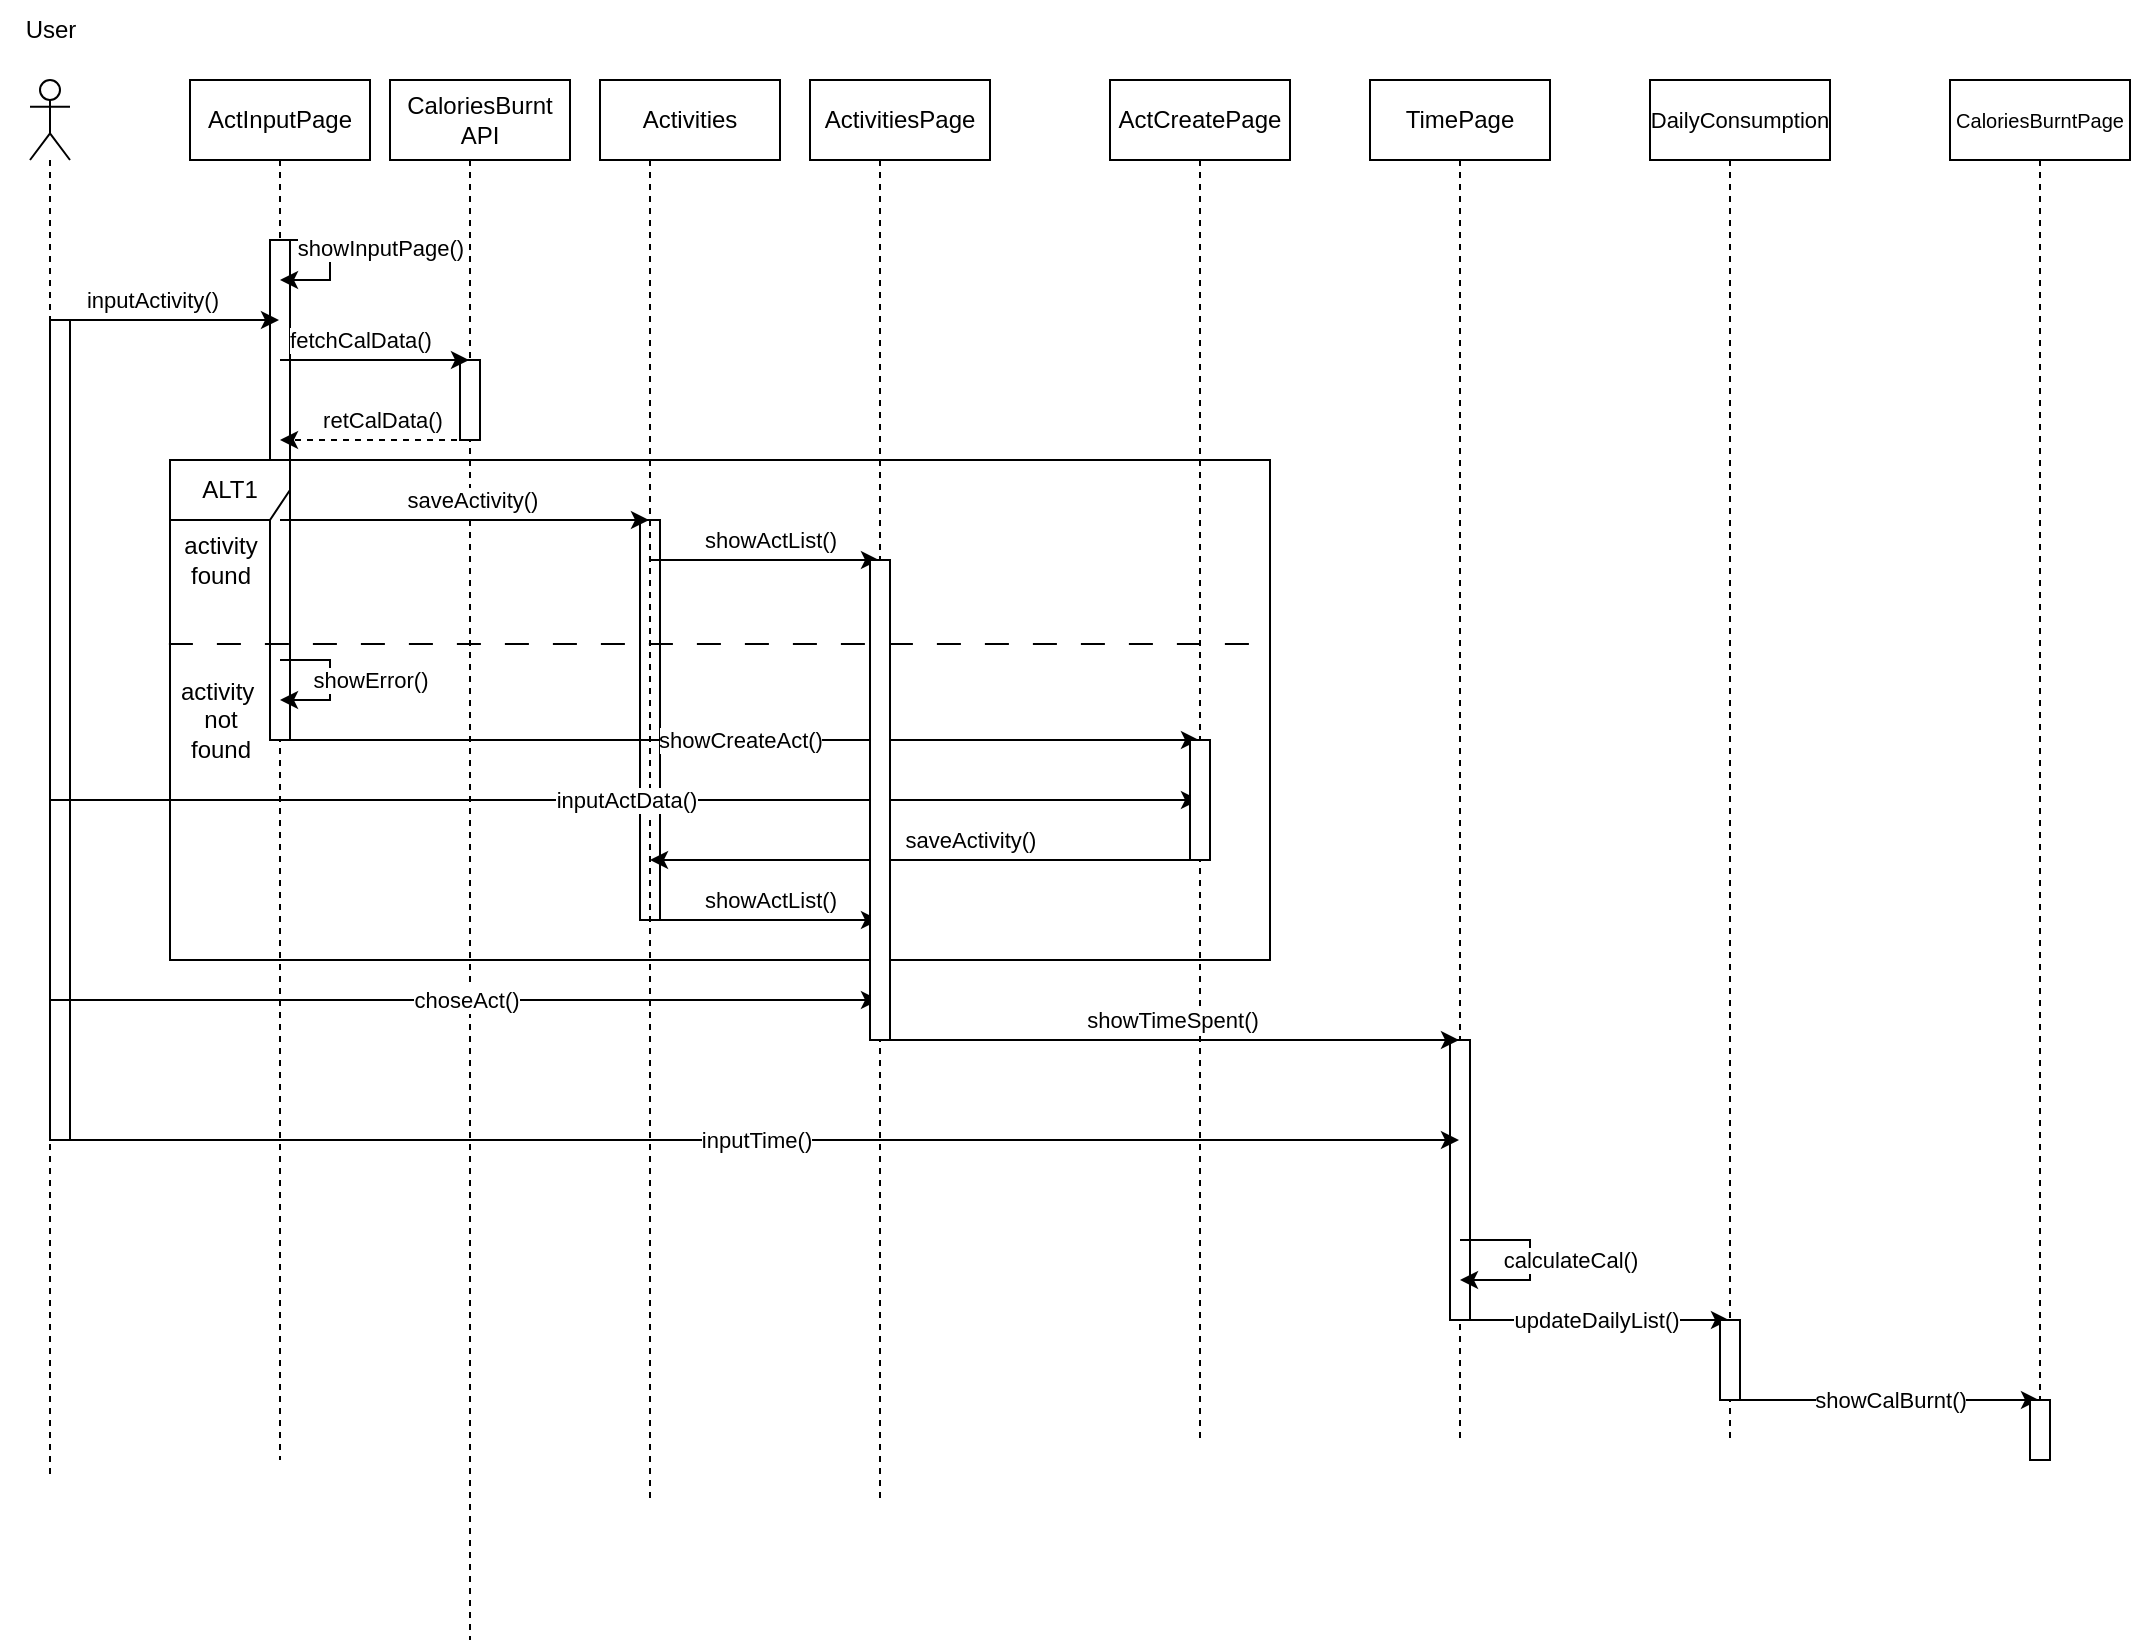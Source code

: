 <mxfile version="21.3.4" type="device">
  <diagram name="Σελίδα-1" id="KsDhF08YEf31qekTnBba">
    <mxGraphModel dx="1050" dy="2195" grid="1" gridSize="10" guides="1" tooltips="1" connect="1" arrows="1" fold="1" page="1" pageScale="1" pageWidth="1169" pageHeight="1654" math="0" shadow="0">
      <root>
        <mxCell id="0" />
        <mxCell id="1" parent="0" />
        <mxCell id="QZIYZ3LYBsorocGyn5Lz-48" value="" style="html=1;points=[];perimeter=orthogonalPerimeter;outlineConnect=0;targetShapes=umlLifeline;portConstraint=eastwest;newEdgeStyle={&quot;edgeStyle&quot;:&quot;elbowEdgeStyle&quot;,&quot;elbow&quot;:&quot;vertical&quot;,&quot;curved&quot;:0,&quot;rounded&quot;:0};" parent="1" vertex="1">
          <mxGeometry x="375" y="50" width="10" height="200" as="geometry" />
        </mxCell>
        <mxCell id="QZIYZ3LYBsorocGyn5Lz-1" value="" style="shape=umlLifeline;perimeter=lifelinePerimeter;whiteSpace=wrap;html=1;container=1;dropTarget=0;collapsible=0;recursiveResize=0;outlineConnect=0;portConstraint=eastwest;newEdgeStyle={&quot;edgeStyle&quot;:&quot;elbowEdgeStyle&quot;,&quot;elbow&quot;:&quot;vertical&quot;,&quot;curved&quot;:0,&quot;rounded&quot;:0};participant=umlActor;" parent="1" vertex="1">
          <mxGeometry x="70" y="-170" width="20" height="700" as="geometry" />
        </mxCell>
        <mxCell id="QZIYZ3LYBsorocGyn5Lz-44" value="" style="html=1;points=[];perimeter=orthogonalPerimeter;outlineConnect=0;targetShapes=umlLifeline;portConstraint=eastwest;newEdgeStyle={&quot;edgeStyle&quot;:&quot;elbowEdgeStyle&quot;,&quot;elbow&quot;:&quot;vertical&quot;,&quot;curved&quot;:0,&quot;rounded&quot;:0};" parent="QZIYZ3LYBsorocGyn5Lz-1" vertex="1">
          <mxGeometry x="10" y="120" width="10" height="410" as="geometry" />
        </mxCell>
        <mxCell id="QZIYZ3LYBsorocGyn5Lz-2" value="" style="shape=umlLifeline;perimeter=lifelinePerimeter;whiteSpace=wrap;html=1;container=1;dropTarget=0;collapsible=0;recursiveResize=0;outlineConnect=0;portConstraint=eastwest;newEdgeStyle={&quot;edgeStyle&quot;:&quot;elbowEdgeStyle&quot;,&quot;elbow&quot;:&quot;vertical&quot;,&quot;curved&quot;:0,&quot;rounded&quot;:0};participant=umlBoundary;" parent="1" vertex="1">
          <mxGeometry x="170" y="-170" width="50" height="690" as="geometry" />
        </mxCell>
        <mxCell id="QZIYZ3LYBsorocGyn5Lz-46" value="" style="html=1;points=[];perimeter=orthogonalPerimeter;outlineConnect=0;targetShapes=umlLifeline;portConstraint=eastwest;newEdgeStyle={&quot;edgeStyle&quot;:&quot;elbowEdgeStyle&quot;,&quot;elbow&quot;:&quot;vertical&quot;,&quot;curved&quot;:0,&quot;rounded&quot;:0};" parent="QZIYZ3LYBsorocGyn5Lz-2" vertex="1">
          <mxGeometry x="20" y="80" width="10" height="250" as="geometry" />
        </mxCell>
        <mxCell id="QZIYZ3LYBsorocGyn5Lz-3" value="" style="shape=umlLifeline;perimeter=lifelinePerimeter;whiteSpace=wrap;html=1;container=1;dropTarget=0;collapsible=0;recursiveResize=0;outlineConnect=0;portConstraint=eastwest;newEdgeStyle={&quot;edgeStyle&quot;:&quot;elbowEdgeStyle&quot;,&quot;elbow&quot;:&quot;vertical&quot;,&quot;curved&quot;:0,&quot;rounded&quot;:0};participant=umlBoundary;" parent="1" vertex="1">
          <mxGeometry x="470" y="-170" width="50" height="710" as="geometry" />
        </mxCell>
        <mxCell id="QZIYZ3LYBsorocGyn5Lz-4" value="" style="shape=umlLifeline;perimeter=lifelinePerimeter;whiteSpace=wrap;html=1;container=1;dropTarget=0;collapsible=0;recursiveResize=0;outlineConnect=0;portConstraint=eastwest;newEdgeStyle={&quot;edgeStyle&quot;:&quot;elbowEdgeStyle&quot;,&quot;elbow&quot;:&quot;vertical&quot;,&quot;curved&quot;:0,&quot;rounded&quot;:0};participant=umlBoundary;" parent="1" vertex="1">
          <mxGeometry x="760" y="-170" width="50" height="680" as="geometry" />
        </mxCell>
        <mxCell id="QZIYZ3LYBsorocGyn5Lz-53" value="" style="html=1;points=[];perimeter=orthogonalPerimeter;outlineConnect=0;targetShapes=umlLifeline;portConstraint=eastwest;newEdgeStyle={&quot;edgeStyle&quot;:&quot;elbowEdgeStyle&quot;,&quot;elbow&quot;:&quot;vertical&quot;,&quot;curved&quot;:0,&quot;rounded&quot;:0};" parent="QZIYZ3LYBsorocGyn5Lz-4" vertex="1">
          <mxGeometry x="20" y="480" width="10" height="140" as="geometry" />
        </mxCell>
        <mxCell id="QZIYZ3LYBsorocGyn5Lz-5" value="" style="shape=umlLifeline;perimeter=lifelinePerimeter;whiteSpace=wrap;html=1;container=1;dropTarget=0;collapsible=0;recursiveResize=0;outlineConnect=0;portConstraint=eastwest;newEdgeStyle={&quot;edgeStyle&quot;:&quot;elbowEdgeStyle&quot;,&quot;elbow&quot;:&quot;vertical&quot;,&quot;curved&quot;:0,&quot;rounded&quot;:0};participant=umlBoundary;" parent="1" vertex="1">
          <mxGeometry x="1050" y="-170" width="50" height="690" as="geometry" />
        </mxCell>
        <mxCell id="QZIYZ3LYBsorocGyn5Lz-6" value="" style="shape=umlLifeline;perimeter=lifelinePerimeter;whiteSpace=wrap;html=1;container=1;dropTarget=0;collapsible=0;recursiveResize=0;outlineConnect=0;portConstraint=eastwest;newEdgeStyle={&quot;edgeStyle&quot;:&quot;elbowEdgeStyle&quot;,&quot;elbow&quot;:&quot;vertical&quot;,&quot;curved&quot;:0,&quot;rounded&quot;:0};participant=umlBoundary;" parent="1" vertex="1">
          <mxGeometry x="630" y="-170" width="50" height="680" as="geometry" />
        </mxCell>
        <mxCell id="QZIYZ3LYBsorocGyn5Lz-7" value="" style="shape=umlLifeline;perimeter=lifelinePerimeter;whiteSpace=wrap;html=1;container=1;dropTarget=0;collapsible=0;recursiveResize=0;outlineConnect=0;portConstraint=eastwest;newEdgeStyle={&quot;edgeStyle&quot;:&quot;elbowEdgeStyle&quot;,&quot;elbow&quot;:&quot;vertical&quot;,&quot;curved&quot;:0,&quot;rounded&quot;:0};participant=umlEntity;" parent="1" vertex="1">
          <mxGeometry x="270" y="-170" width="40" height="780" as="geometry" />
        </mxCell>
        <mxCell id="QZIYZ3LYBsorocGyn5Lz-47" value="" style="html=1;points=[];perimeter=orthogonalPerimeter;outlineConnect=0;targetShapes=umlLifeline;portConstraint=eastwest;newEdgeStyle={&quot;edgeStyle&quot;:&quot;elbowEdgeStyle&quot;,&quot;elbow&quot;:&quot;vertical&quot;,&quot;curved&quot;:0,&quot;rounded&quot;:0};" parent="QZIYZ3LYBsorocGyn5Lz-7" vertex="1">
          <mxGeometry x="15" y="140" width="10" height="40" as="geometry" />
        </mxCell>
        <mxCell id="QZIYZ3LYBsorocGyn5Lz-8" value="" style="shape=umlLifeline;perimeter=lifelinePerimeter;whiteSpace=wrap;html=1;container=1;dropTarget=0;collapsible=0;recursiveResize=0;outlineConnect=0;portConstraint=eastwest;newEdgeStyle={&quot;edgeStyle&quot;:&quot;elbowEdgeStyle&quot;,&quot;elbow&quot;:&quot;vertical&quot;,&quot;curved&quot;:0,&quot;rounded&quot;:0};participant=umlEntity;" parent="1" vertex="1">
          <mxGeometry x="360" y="-170" width="40" height="710" as="geometry" />
        </mxCell>
        <mxCell id="QZIYZ3LYBsorocGyn5Lz-9" value="" style="shape=umlLifeline;perimeter=lifelinePerimeter;whiteSpace=wrap;html=1;container=1;dropTarget=0;collapsible=0;recursiveResize=0;outlineConnect=0;portConstraint=eastwest;newEdgeStyle={&quot;edgeStyle&quot;:&quot;elbowEdgeStyle&quot;,&quot;elbow&quot;:&quot;vertical&quot;,&quot;curved&quot;:0,&quot;rounded&quot;:0};participant=umlEntity;" parent="1" vertex="1">
          <mxGeometry x="900" y="-170" width="40" height="680" as="geometry" />
        </mxCell>
        <mxCell id="QZIYZ3LYBsorocGyn5Lz-19" value="showInputPage()" style="endArrow=classic;html=1;rounded=0;" parent="1" source="QZIYZ3LYBsorocGyn5Lz-2" target="QZIYZ3LYBsorocGyn5Lz-2" edge="1">
          <mxGeometry x="-0.282" y="14" width="50" height="50" relative="1" as="geometry">
            <mxPoint x="400" y="100" as="sourcePoint" />
            <mxPoint x="450" y="50" as="targetPoint" />
            <Array as="points">
              <mxPoint x="220" y="-90" />
              <mxPoint x="220" y="-70" />
            </Array>
            <mxPoint x="11" y="4" as="offset" />
          </mxGeometry>
        </mxCell>
        <mxCell id="QZIYZ3LYBsorocGyn5Lz-21" value="inputActivity()" style="endArrow=classic;html=1;rounded=0;" parent="1" source="QZIYZ3LYBsorocGyn5Lz-1" target="QZIYZ3LYBsorocGyn5Lz-2" edge="1">
          <mxGeometry x="-0.122" y="10" width="50" height="50" relative="1" as="geometry">
            <mxPoint x="390" y="-20" as="sourcePoint" />
            <mxPoint x="440" y="-70" as="targetPoint" />
            <Array as="points">
              <mxPoint x="160" y="-50" />
            </Array>
            <mxPoint as="offset" />
          </mxGeometry>
        </mxCell>
        <mxCell id="QZIYZ3LYBsorocGyn5Lz-22" value="fetchCalData()" style="endArrow=classic;html=1;rounded=0;" parent="1" source="QZIYZ3LYBsorocGyn5Lz-2" target="QZIYZ3LYBsorocGyn5Lz-7" edge="1">
          <mxGeometry x="-0.165" y="10" width="50" height="50" relative="1" as="geometry">
            <mxPoint x="390" y="-20" as="sourcePoint" />
            <mxPoint x="440" y="-70" as="targetPoint" />
            <Array as="points">
              <mxPoint x="240" y="-30" />
            </Array>
            <mxPoint as="offset" />
          </mxGeometry>
        </mxCell>
        <mxCell id="QZIYZ3LYBsorocGyn5Lz-23" value="retCalData()" style="endArrow=classic;html=1;rounded=0;dashed=1;" parent="1" source="QZIYZ3LYBsorocGyn5Lz-7" target="QZIYZ3LYBsorocGyn5Lz-2" edge="1">
          <mxGeometry x="-0.071" y="-10" width="50" height="50" relative="1" as="geometry">
            <mxPoint x="390" y="-20" as="sourcePoint" />
            <mxPoint x="440" y="-70" as="targetPoint" />
            <Array as="points">
              <mxPoint x="250" y="10" />
            </Array>
            <mxPoint as="offset" />
          </mxGeometry>
        </mxCell>
        <mxCell id="QZIYZ3LYBsorocGyn5Lz-24" value="saveActivity()" style="endArrow=classic;html=1;rounded=0;" parent="1" source="QZIYZ3LYBsorocGyn5Lz-2" target="QZIYZ3LYBsorocGyn5Lz-8" edge="1">
          <mxGeometry x="0.032" y="10" width="50" height="50" relative="1" as="geometry">
            <mxPoint x="390" y="-20" as="sourcePoint" />
            <mxPoint x="440" y="-70" as="targetPoint" />
            <Array as="points">
              <mxPoint x="300" y="50" />
            </Array>
            <mxPoint x="1" as="offset" />
          </mxGeometry>
        </mxCell>
        <mxCell id="QZIYZ3LYBsorocGyn5Lz-25" value="showActList()" style="endArrow=classic;html=1;rounded=0;" parent="1" source="QZIYZ3LYBsorocGyn5Lz-8" target="QZIYZ3LYBsorocGyn5Lz-3" edge="1">
          <mxGeometry x="0.052" y="10" width="50" height="50" relative="1" as="geometry">
            <mxPoint x="390" y="-20" as="sourcePoint" />
            <mxPoint x="440" y="-70" as="targetPoint" />
            <Array as="points">
              <mxPoint x="440" y="70" />
            </Array>
            <mxPoint as="offset" />
          </mxGeometry>
        </mxCell>
        <mxCell id="QZIYZ3LYBsorocGyn5Lz-26" value="showError()" style="endArrow=classic;html=1;rounded=0;" parent="1" source="QZIYZ3LYBsorocGyn5Lz-2" target="QZIYZ3LYBsorocGyn5Lz-2" edge="1">
          <mxGeometry y="20" width="50" height="50" relative="1" as="geometry">
            <mxPoint x="390" y="80" as="sourcePoint" />
            <mxPoint x="440" y="30" as="targetPoint" />
            <Array as="points">
              <mxPoint x="220" y="120" />
              <mxPoint x="220" y="140" />
            </Array>
            <mxPoint as="offset" />
          </mxGeometry>
        </mxCell>
        <mxCell id="QZIYZ3LYBsorocGyn5Lz-27" value="showCreateAct()" style="endArrow=classic;html=1;rounded=0;" parent="1" source="QZIYZ3LYBsorocGyn5Lz-2" target="QZIYZ3LYBsorocGyn5Lz-6" edge="1">
          <mxGeometry width="50" height="50" relative="1" as="geometry">
            <mxPoint x="400" y="80" as="sourcePoint" />
            <mxPoint x="450" y="30" as="targetPoint" />
            <Array as="points">
              <mxPoint x="420" y="160" />
            </Array>
          </mxGeometry>
        </mxCell>
        <mxCell id="QZIYZ3LYBsorocGyn5Lz-28" value="inputActData()" style="endArrow=classic;html=1;rounded=0;" parent="1" source="QZIYZ3LYBsorocGyn5Lz-1" target="QZIYZ3LYBsorocGyn5Lz-6" edge="1">
          <mxGeometry width="50" height="50" relative="1" as="geometry">
            <mxPoint x="340" y="80" as="sourcePoint" />
            <mxPoint x="390" y="30" as="targetPoint" />
            <Array as="points">
              <mxPoint x="370" y="190" />
            </Array>
          </mxGeometry>
        </mxCell>
        <mxCell id="QZIYZ3LYBsorocGyn5Lz-29" value="saveActivity()" style="endArrow=classic;html=1;rounded=0;" parent="1" source="QZIYZ3LYBsorocGyn5Lz-6" target="QZIYZ3LYBsorocGyn5Lz-8" edge="1">
          <mxGeometry x="-0.167" y="-10" width="50" height="50" relative="1" as="geometry">
            <mxPoint x="340" y="80" as="sourcePoint" />
            <mxPoint x="390" y="30" as="targetPoint" />
            <Array as="points">
              <mxPoint x="530" y="220" />
            </Array>
            <mxPoint as="offset" />
          </mxGeometry>
        </mxCell>
        <mxCell id="QZIYZ3LYBsorocGyn5Lz-30" value="showActList()" style="endArrow=classic;html=1;rounded=0;" parent="1" source="QZIYZ3LYBsorocGyn5Lz-8" target="QZIYZ3LYBsorocGyn5Lz-3" edge="1">
          <mxGeometry x="0.052" y="10" width="50" height="50" relative="1" as="geometry">
            <mxPoint x="340" y="80" as="sourcePoint" />
            <mxPoint x="390" y="30" as="targetPoint" />
            <Array as="points">
              <mxPoint x="450" y="250" />
            </Array>
            <mxPoint as="offset" />
          </mxGeometry>
        </mxCell>
        <mxCell id="QZIYZ3LYBsorocGyn5Lz-31" value="ALT1" style="shape=umlFrame;whiteSpace=wrap;html=1;pointerEvents=0;" parent="1" vertex="1">
          <mxGeometry x="140" y="20" width="550" height="250" as="geometry" />
        </mxCell>
        <mxCell id="QZIYZ3LYBsorocGyn5Lz-32" value="activity&lt;br&gt;found" style="text;html=1;align=center;verticalAlign=middle;resizable=0;points=[];autosize=1;strokeColor=none;fillColor=none;" parent="1" vertex="1">
          <mxGeometry x="135" y="50" width="60" height="40" as="geometry" />
        </mxCell>
        <mxCell id="QZIYZ3LYBsorocGyn5Lz-34" value="activity&amp;nbsp;&lt;br&gt;not&lt;br&gt;found" style="text;html=1;align=center;verticalAlign=middle;resizable=0;points=[];autosize=1;strokeColor=none;fillColor=none;" parent="1" vertex="1">
          <mxGeometry x="135" y="120" width="60" height="60" as="geometry" />
        </mxCell>
        <mxCell id="QZIYZ3LYBsorocGyn5Lz-37" value="" style="endArrow=none;dashed=1;html=1;rounded=0;exitX=-0.001;exitY=0.368;exitDx=0;exitDy=0;exitPerimeter=0;dashPattern=12 12;" parent="1" source="QZIYZ3LYBsorocGyn5Lz-31" edge="1">
          <mxGeometry width="50" height="50" relative="1" as="geometry">
            <mxPoint x="340" y="80" as="sourcePoint" />
            <mxPoint x="690" y="112" as="targetPoint" />
          </mxGeometry>
        </mxCell>
        <mxCell id="QZIYZ3LYBsorocGyn5Lz-38" value="showTimeSpent()" style="endArrow=classic;html=1;rounded=0;" parent="1" source="QZIYZ3LYBsorocGyn5Lz-3" target="QZIYZ3LYBsorocGyn5Lz-4" edge="1">
          <mxGeometry x="0.003" y="10" width="50" height="50" relative="1" as="geometry">
            <mxPoint x="470" y="300" as="sourcePoint" />
            <mxPoint x="520" y="250" as="targetPoint" />
            <Array as="points">
              <mxPoint x="640" y="310" />
            </Array>
            <mxPoint x="1" as="offset" />
          </mxGeometry>
        </mxCell>
        <mxCell id="QZIYZ3LYBsorocGyn5Lz-39" value="inputTime()" style="endArrow=classic;html=1;rounded=0;" parent="1" source="QZIYZ3LYBsorocGyn5Lz-1" target="QZIYZ3LYBsorocGyn5Lz-4" edge="1">
          <mxGeometry width="50" height="50" relative="1" as="geometry">
            <mxPoint x="310" y="200" as="sourcePoint" />
            <mxPoint x="360" y="150" as="targetPoint" />
            <Array as="points">
              <mxPoint x="440" y="360" />
            </Array>
          </mxGeometry>
        </mxCell>
        <mxCell id="QZIYZ3LYBsorocGyn5Lz-40" value="calculateCal()" style="endArrow=classic;html=1;rounded=0;" parent="1" source="QZIYZ3LYBsorocGyn5Lz-4" target="QZIYZ3LYBsorocGyn5Lz-4" edge="1">
          <mxGeometry y="20" width="50" height="50" relative="1" as="geometry">
            <mxPoint x="720" y="440" as="sourcePoint" />
            <mxPoint x="720" y="250" as="targetPoint" />
            <Array as="points">
              <mxPoint x="820" y="410" />
              <mxPoint x="820" y="430" />
            </Array>
            <mxPoint as="offset" />
          </mxGeometry>
        </mxCell>
        <mxCell id="QZIYZ3LYBsorocGyn5Lz-41" value="updateDailyList()" style="endArrow=classic;html=1;rounded=0;" parent="1" source="QZIYZ3LYBsorocGyn5Lz-4" target="QZIYZ3LYBsorocGyn5Lz-9" edge="1">
          <mxGeometry width="50" height="50" relative="1" as="geometry">
            <mxPoint x="670" y="300" as="sourcePoint" />
            <mxPoint x="720" y="250" as="targetPoint" />
            <Array as="points">
              <mxPoint x="850" y="450" />
            </Array>
          </mxGeometry>
        </mxCell>
        <mxCell id="QZIYZ3LYBsorocGyn5Lz-42" value="showCalBurnt()" style="endArrow=classic;html=1;rounded=0;" parent="1" source="QZIYZ3LYBsorocGyn5Lz-54" target="QZIYZ3LYBsorocGyn5Lz-5" edge="1">
          <mxGeometry width="50" height="50" relative="1" as="geometry">
            <mxPoint x="890" y="300" as="sourcePoint" />
            <mxPoint x="940" y="250" as="targetPoint" />
            <Array as="points">
              <mxPoint x="940" y="490" />
            </Array>
          </mxGeometry>
        </mxCell>
        <mxCell id="QZIYZ3LYBsorocGyn5Lz-43" value="choseAct()" style="endArrow=classic;html=1;rounded=0;" parent="1" source="QZIYZ3LYBsorocGyn5Lz-1" target="QZIYZ3LYBsorocGyn5Lz-3" edge="1">
          <mxGeometry width="50" height="50" relative="1" as="geometry">
            <mxPoint x="380" y="200" as="sourcePoint" />
            <mxPoint x="430" y="150" as="targetPoint" />
            <Array as="points">
              <mxPoint x="300" y="290" />
            </Array>
          </mxGeometry>
        </mxCell>
        <mxCell id="QZIYZ3LYBsorocGyn5Lz-49" value="" style="html=1;points=[];perimeter=orthogonalPerimeter;outlineConnect=0;targetShapes=umlLifeline;portConstraint=eastwest;newEdgeStyle={&quot;edgeStyle&quot;:&quot;elbowEdgeStyle&quot;,&quot;elbow&quot;:&quot;vertical&quot;,&quot;curved&quot;:0,&quot;rounded&quot;:0};" parent="1" vertex="1">
          <mxGeometry x="490" y="70" width="10" height="240" as="geometry" />
        </mxCell>
        <mxCell id="QZIYZ3LYBsorocGyn5Lz-52" value="" style="html=1;points=[];perimeter=orthogonalPerimeter;outlineConnect=0;targetShapes=umlLifeline;portConstraint=eastwest;newEdgeStyle={&quot;edgeStyle&quot;:&quot;elbowEdgeStyle&quot;,&quot;elbow&quot;:&quot;vertical&quot;,&quot;curved&quot;:0,&quot;rounded&quot;:0};" parent="1" vertex="1">
          <mxGeometry x="650" y="160" width="10" height="60" as="geometry" />
        </mxCell>
        <mxCell id="QZIYZ3LYBsorocGyn5Lz-54" value="" style="html=1;points=[];perimeter=orthogonalPerimeter;outlineConnect=0;targetShapes=umlLifeline;portConstraint=eastwest;newEdgeStyle={&quot;edgeStyle&quot;:&quot;elbowEdgeStyle&quot;,&quot;elbow&quot;:&quot;vertical&quot;,&quot;curved&quot;:0,&quot;rounded&quot;:0};" parent="1" vertex="1">
          <mxGeometry x="915" y="450" width="10" height="40" as="geometry" />
        </mxCell>
        <mxCell id="QZIYZ3LYBsorocGyn5Lz-58" value="" style="html=1;points=[];perimeter=orthogonalPerimeter;outlineConnect=0;targetShapes=umlLifeline;portConstraint=eastwest;newEdgeStyle={&quot;edgeStyle&quot;:&quot;elbowEdgeStyle&quot;,&quot;elbow&quot;:&quot;vertical&quot;,&quot;curved&quot;:0,&quot;rounded&quot;:0};" parent="1" vertex="1">
          <mxGeometry x="1070" y="490" width="10" height="30" as="geometry" />
        </mxCell>
        <mxCell id="HawpqCq4gy-qXG_lvxhV-1" value="ActInputPage" style="rounded=0;whiteSpace=wrap;html=1;" parent="1" vertex="1">
          <mxGeometry x="150" y="-170" width="90" height="40" as="geometry" />
        </mxCell>
        <mxCell id="HawpqCq4gy-qXG_lvxhV-2" value="CaloriesBurnt&lt;br&gt;API" style="rounded=0;whiteSpace=wrap;html=1;" parent="1" vertex="1">
          <mxGeometry x="250" y="-170" width="90" height="40" as="geometry" />
        </mxCell>
        <mxCell id="HawpqCq4gy-qXG_lvxhV-3" value="Activities" style="rounded=0;whiteSpace=wrap;html=1;" parent="1" vertex="1">
          <mxGeometry x="355" y="-170" width="90" height="40" as="geometry" />
        </mxCell>
        <mxCell id="HawpqCq4gy-qXG_lvxhV-4" value="ActivitiesPage" style="rounded=0;whiteSpace=wrap;html=1;" parent="1" vertex="1">
          <mxGeometry x="460" y="-170" width="90" height="40" as="geometry" />
        </mxCell>
        <mxCell id="HawpqCq4gy-qXG_lvxhV-5" value="ActCreatePage" style="rounded=0;whiteSpace=wrap;html=1;" parent="1" vertex="1">
          <mxGeometry x="610" y="-170" width="90" height="40" as="geometry" />
        </mxCell>
        <mxCell id="HawpqCq4gy-qXG_lvxhV-6" value="TimePage" style="rounded=0;whiteSpace=wrap;html=1;" parent="1" vertex="1">
          <mxGeometry x="740" y="-170" width="90" height="40" as="geometry" />
        </mxCell>
        <mxCell id="HawpqCq4gy-qXG_lvxhV-7" value="&lt;font style=&quot;font-size: 11px;&quot;&gt;DailyConsumption&lt;/font&gt;" style="rounded=0;whiteSpace=wrap;html=1;" parent="1" vertex="1">
          <mxGeometry x="880" y="-170" width="90" height="40" as="geometry" />
        </mxCell>
        <mxCell id="HawpqCq4gy-qXG_lvxhV-8" value="&lt;font style=&quot;font-size: 10px;&quot;&gt;CaloriesBurntPage&lt;/font&gt;" style="rounded=0;whiteSpace=wrap;html=1;" parent="1" vertex="1">
          <mxGeometry x="1030" y="-170" width="90" height="40" as="geometry" />
        </mxCell>
        <mxCell id="65j7R0SpNHJ1hAa1SZ_v-1" value="User" style="text;html=1;align=center;verticalAlign=middle;resizable=0;points=[];autosize=1;strokeColor=none;fillColor=none;" vertex="1" parent="1">
          <mxGeometry x="55" y="-210" width="50" height="30" as="geometry" />
        </mxCell>
      </root>
    </mxGraphModel>
  </diagram>
</mxfile>
